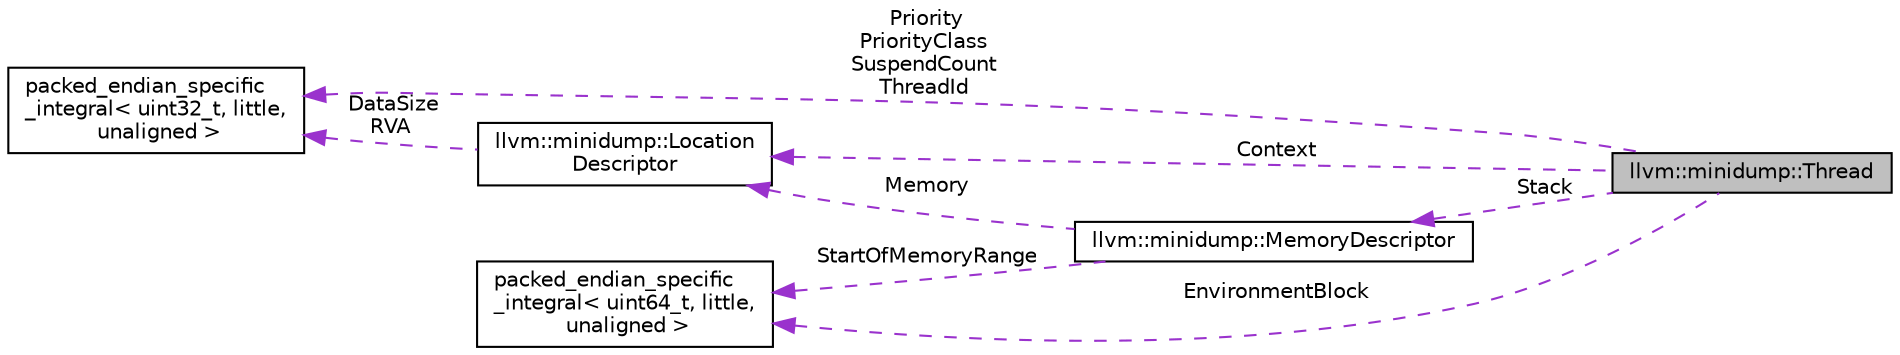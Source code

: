 digraph "llvm::minidump::Thread"
{
 // LATEX_PDF_SIZE
  bgcolor="transparent";
  edge [fontname="Helvetica",fontsize="10",labelfontname="Helvetica",labelfontsize="10"];
  node [fontname="Helvetica",fontsize="10",shape="box"];
  rankdir="LR";
  Node1 [label="llvm::minidump::Thread",height=0.2,width=0.4,color="black", fillcolor="grey75", style="filled", fontcolor="black",tooltip="Describes a single thread in the minidump file."];
  Node2 -> Node1 [dir="back",color="darkorchid3",fontsize="10",style="dashed",label=" Priority\nPriorityClass\nSuspendCount\nThreadId" ,fontname="Helvetica"];
  Node2 [label="packed_endian_specific\l_integral\< uint32_t, little,\l unaligned \>",height=0.2,width=0.4,color="black",tooltip=" "];
  Node3 -> Node1 [dir="back",color="darkorchid3",fontsize="10",style="dashed",label=" EnvironmentBlock" ,fontname="Helvetica"];
  Node3 [label="packed_endian_specific\l_integral\< uint64_t, little,\l unaligned \>",height=0.2,width=0.4,color="black",tooltip=" "];
  Node4 -> Node1 [dir="back",color="darkorchid3",fontsize="10",style="dashed",label=" Stack" ,fontname="Helvetica"];
  Node4 [label="llvm::minidump::MemoryDescriptor",height=0.2,width=0.4,color="black",URL="$structllvm_1_1minidump_1_1MemoryDescriptor.html",tooltip="Describes a single memory range (both its VM address and where to find it in the file) of the process..."];
  Node3 -> Node4 [dir="back",color="darkorchid3",fontsize="10",style="dashed",label=" StartOfMemoryRange" ,fontname="Helvetica"];
  Node5 -> Node4 [dir="back",color="darkorchid3",fontsize="10",style="dashed",label=" Memory" ,fontname="Helvetica"];
  Node5 [label="llvm::minidump::Location\lDescriptor",height=0.2,width=0.4,color="black",URL="$structllvm_1_1minidump_1_1LocationDescriptor.html",tooltip="Specifies the location (and size) of various objects in the minidump file."];
  Node2 -> Node5 [dir="back",color="darkorchid3",fontsize="10",style="dashed",label=" DataSize\nRVA" ,fontname="Helvetica"];
  Node5 -> Node1 [dir="back",color="darkorchid3",fontsize="10",style="dashed",label=" Context" ,fontname="Helvetica"];
}
